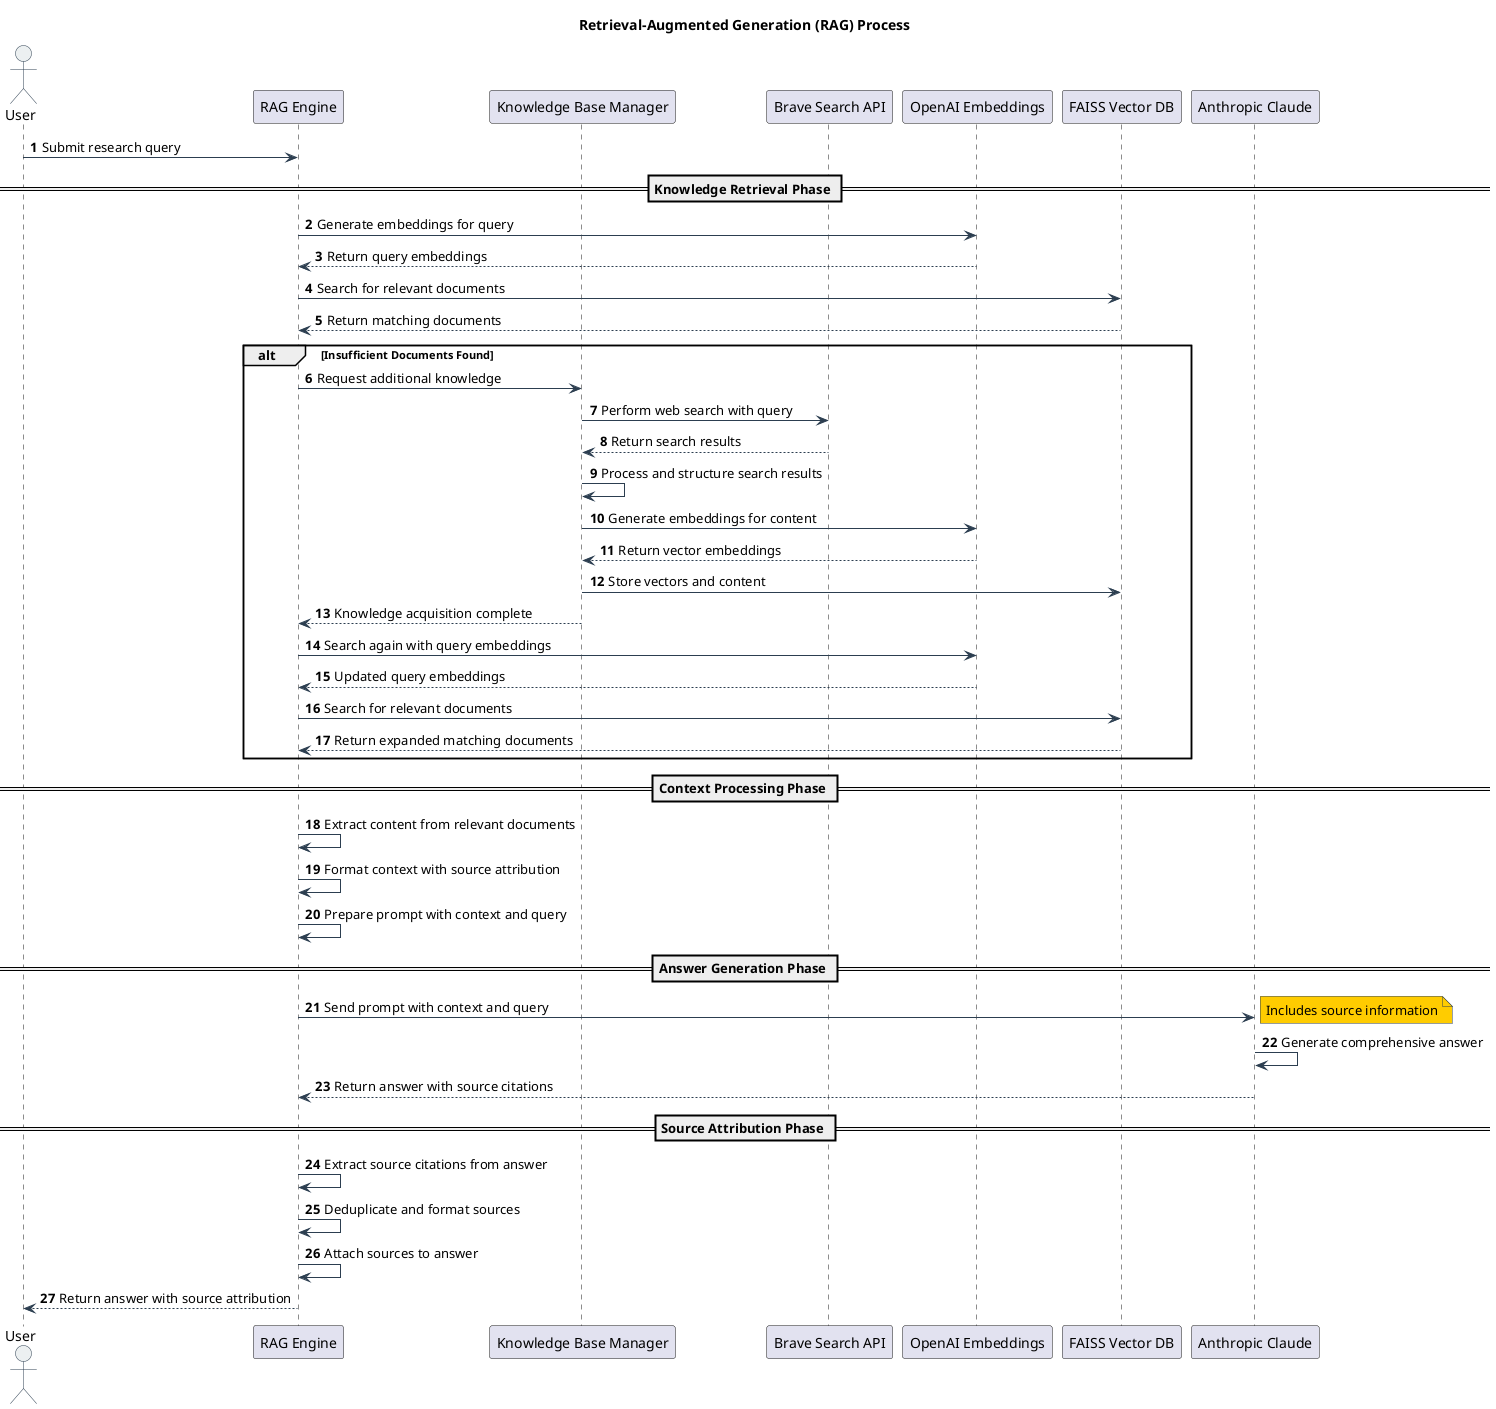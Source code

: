 @startuml RAG Process

skinparam {
  BackgroundColor white
  ArrowColor #2C3E50
  BorderColor #2C3E50
  ComponentBorderColor #2C3E50
  ComponentBackgroundColor #ECF0F1
  DatabaseBackgroundColor #ECF0F1
  DatabaseBorderColor #2C3E50
  ActorBorderColor #2C3E50
  ActorBackgroundColor #ECF0F1
  CloudBorderColor #2C3E50
  CloudBackgroundColor #ECF0F1
  NoteBackgroundColor #FFCC00
  NoteBorderColor #2C3E50
}

title Retrieval-Augmented Generation (RAG) Process

actor User
participant "RAG Engine" as RAG
participant "Knowledge Base Manager" as KB
participant "Brave Search API" as Brave
participant "OpenAI Embeddings" as OpenAI
participant "FAISS Vector DB" as FAISS
participant "Anthropic Claude" as Claude

autonumber

User -> RAG: Submit research query

== Knowledge Retrieval Phase ==

RAG -> OpenAI: Generate embeddings for query
OpenAI --> RAG: Return query embeddings
RAG -> FAISS: Search for relevant documents
FAISS --> RAG: Return matching documents

alt Insufficient Documents Found
    RAG -> KB: Request additional knowledge
    KB -> Brave: Perform web search with query
    Brave --> KB: Return search results
    KB -> KB: Process and structure search results
    KB -> OpenAI: Generate embeddings for content
    OpenAI --> KB: Return vector embeddings
    KB -> FAISS: Store vectors and content
    KB --> RAG: Knowledge acquisition complete
    
    RAG -> OpenAI: Search again with query embeddings
    OpenAI --> RAG: Updated query embeddings
    RAG -> FAISS: Search for relevant documents
    FAISS --> RAG: Return expanded matching documents
end

== Context Processing Phase ==

RAG -> RAG: Extract content from relevant documents
RAG -> RAG: Format context with source attribution
RAG -> RAG: Prepare prompt with context and query

== Answer Generation Phase ==

RAG -> Claude: Send prompt with context and query
note right: Includes source information
Claude -> Claude: Generate comprehensive answer
Claude --> RAG: Return answer with source citations

== Source Attribution Phase ==

RAG -> RAG: Extract source citations from answer
RAG -> RAG: Deduplicate and format sources
RAG -> RAG: Attach sources to answer

RAG --> User: Return answer with source attribution

@enduml 